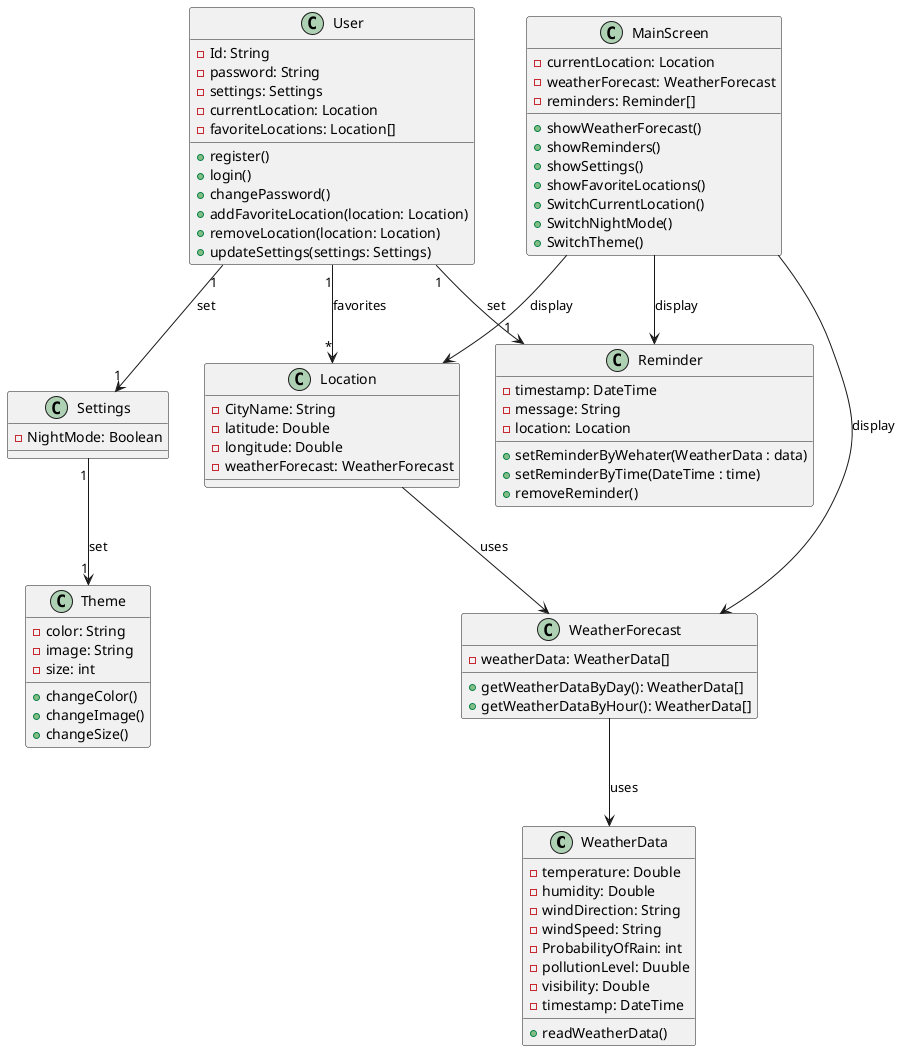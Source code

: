 @startuml

class WeatherData {
    - temperature: Double
    - humidity: Double
    - windDirection: String
    - windSpeed: String
    - ProbabilityOfRain: int
    - pollutionLevel: Duuble
    - visibility: Double
    - timestamp: DateTime
    + readWeatherData()
}

class Location {
    - CityName: String
    - latitude: Double
    - longitude: Double
    - weatherForecast: WeatherForecast
}

class User {
    - Id: String
    - password: String
    - settings: Settings
    - currentLocation: Location
    - favoriteLocations: Location[]
    + register()
    + login()   
    + changePassword()
    + addFavoriteLocation(location: Location)
    + removeLocation(location: Location)
    + updateSettings(settings: Settings)
}

class WeatherForecast {
    - weatherData: WeatherData[]
    + getWeatherDataByDay(): WeatherData[]
    + getWeatherDataByHour(): WeatherData[]
}

class Settings {
    - NightMode: Boolean
}

class Reminder{
    - timestamp: DateTime
    - message: String
    - location: Location
    + setReminderByWehater(WeatherData : data)
    + setReminderByTime(DateTime : time)
    + removeReminder()
}

class MainScreen{
    - currentLocation: Location
    - weatherForecast: WeatherForecast
    - reminders: Reminder[]
    + showWeatherForecast()
    + showReminders()
    + showSettings()
    + showFavoriteLocations()
    + SwitchCurrentLocation()
    + SwitchNightMode()
    + SwitchTheme()
}

class Theme{
    - color: String
    - image: String
    - size: int
    + changeColor()
    + changeImage()
    + changeSize()
}

' 定义类之间的关系
User "1" --> "*" Location : favorites
User "1" --> "1" Settings : set
User "1" --> "1" Reminder : set
Settings "1" --> "1" Theme: set
Location --> WeatherForecast : uses
WeatherForecast --> WeatherData: uses
MainScreen --> Location : display
MainScreen --> WeatherForecast : display
MainScreen --> Reminder : display


@enduml

